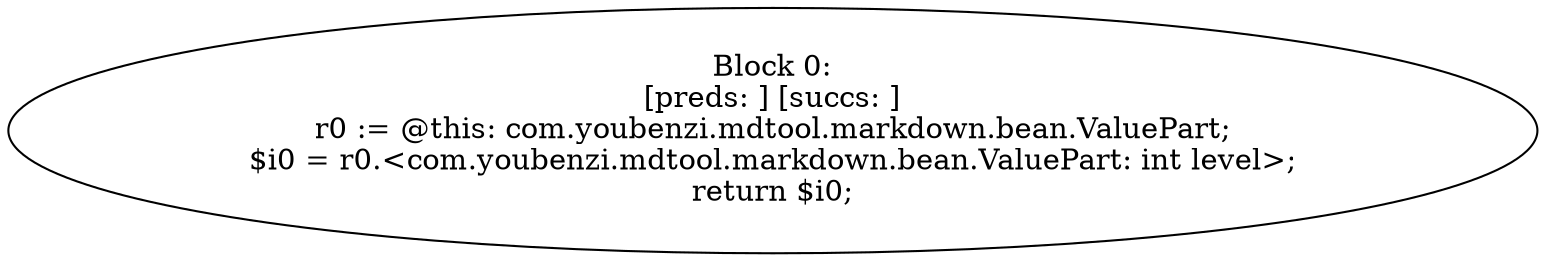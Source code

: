 digraph "unitGraph" {
    "Block 0:
[preds: ] [succs: ]
r0 := @this: com.youbenzi.mdtool.markdown.bean.ValuePart;
$i0 = r0.<com.youbenzi.mdtool.markdown.bean.ValuePart: int level>;
return $i0;
"
}
